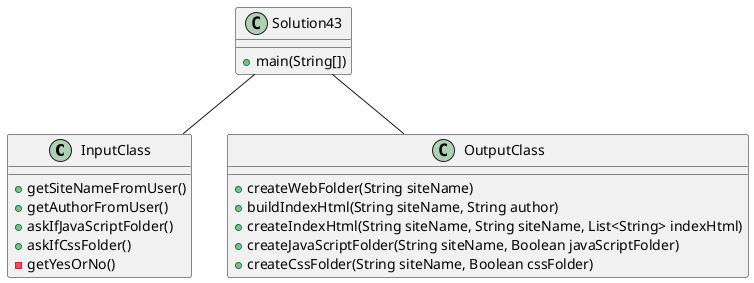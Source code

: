 @startuml

class InputClass {
  +getSiteNameFromUser()
  +getAuthorFromUser()
  +askIfJavaScriptFolder()
  +askIfCssFolder()
  -getYesOrNo()
}


class OutputClass {
  +createWebFolder(String siteName)
  +buildIndexHtml(String siteName, String author)
  +createIndexHtml(String siteName, String siteName, List<String> indexHtml)
  +createJavaScriptFolder(String siteName, Boolean javaScriptFolder)
  +createCssFolder(String siteName, Boolean cssFolder)
}

class Solution43 {
+main(String[])
}

Solution43 -- InputClass
Solution43 -- OutputClass

@enduml